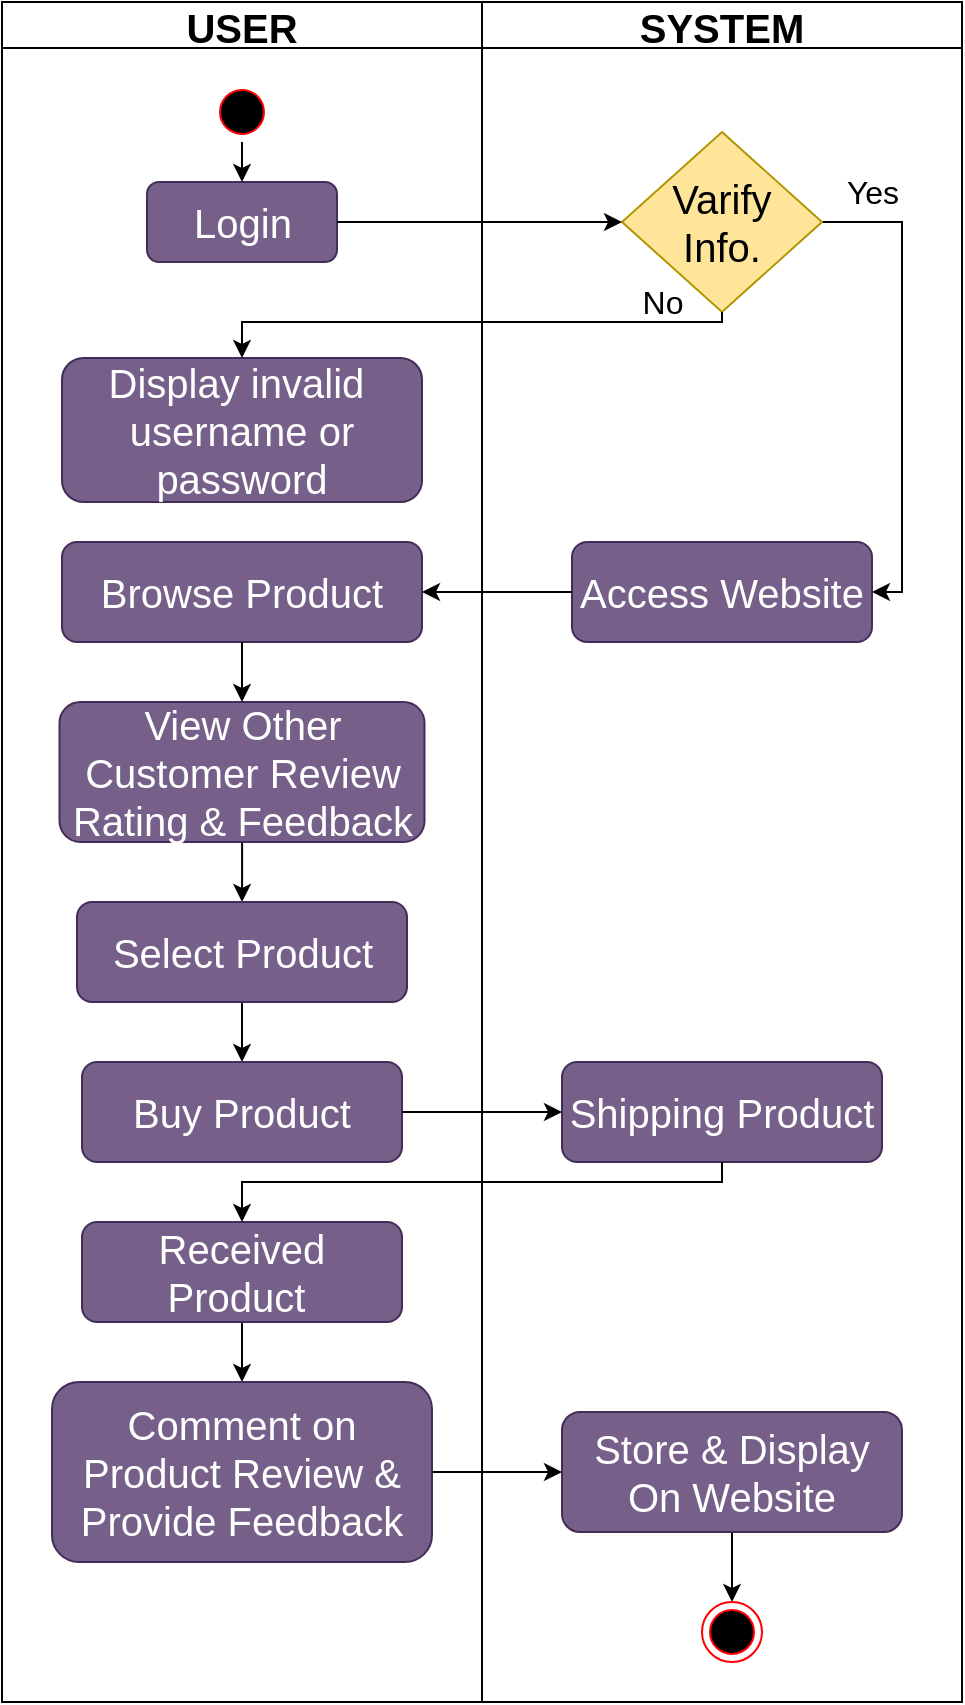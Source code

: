 <mxfile version="22.0.2" type="device">
  <diagram id="aZWZNbnp2wRuomAd9TVv" name="Page-1">
    <mxGraphModel dx="1050" dy="621" grid="1" gridSize="10" guides="1" tooltips="1" connect="1" arrows="1" fold="1" page="1" pageScale="1" pageWidth="850" pageHeight="1100" math="0" shadow="0">
      <root>
        <mxCell id="0" />
        <mxCell id="1" parent="0" />
        <mxCell id="93EJAsJtLHrSaoIDrDG1-1" value="" style="rounded=0;whiteSpace=wrap;html=1;" parent="1" vertex="1">
          <mxGeometry x="120" y="100" width="480" height="850" as="geometry" />
        </mxCell>
        <mxCell id="mn1z5Nxq2sivwWqTaE9m-21" value="USER" style="swimlane;startSize=23;fontSize=20;" parent="1" vertex="1">
          <mxGeometry x="120" y="100" width="240" height="850" as="geometry" />
        </mxCell>
        <mxCell id="mn1z5Nxq2sivwWqTaE9m-25" value="Login" style="rounded=1;whiteSpace=wrap;html=1;fontSize=20;fillColor=#76608a;fontColor=#ffffff;strokeColor=#432D57;" parent="mn1z5Nxq2sivwWqTaE9m-21" vertex="1">
          <mxGeometry x="72.5" y="90" width="95" height="40" as="geometry" />
        </mxCell>
        <mxCell id="mn1z5Nxq2sivwWqTaE9m-40" value="Browse Product" style="rounded=1;whiteSpace=wrap;html=1;fontSize=20;fillColor=#76608a;fontColor=#ffffff;strokeColor=#432D57;" parent="mn1z5Nxq2sivwWqTaE9m-21" vertex="1">
          <mxGeometry x="30" y="270" width="180" height="50" as="geometry" />
        </mxCell>
        <mxCell id="mn1z5Nxq2sivwWqTaE9m-45" style="edgeStyle=orthogonalEdgeStyle;rounded=0;orthogonalLoop=1;jettySize=auto;html=1;entryX=0.5;entryY=0;entryDx=0;entryDy=0;" parent="mn1z5Nxq2sivwWqTaE9m-21" source="mn1z5Nxq2sivwWqTaE9m-42" target="mn1z5Nxq2sivwWqTaE9m-43" edge="1">
          <mxGeometry relative="1" as="geometry" />
        </mxCell>
        <mxCell id="mn1z5Nxq2sivwWqTaE9m-42" value="View Other Customer Review Rating &amp;amp; Feedback" style="rounded=1;whiteSpace=wrap;html=1;fontSize=20;fillColor=#76608a;fontColor=#ffffff;strokeColor=#432D57;" parent="mn1z5Nxq2sivwWqTaE9m-21" vertex="1">
          <mxGeometry x="28.75" y="350" width="182.5" height="70" as="geometry" />
        </mxCell>
        <mxCell id="mn1z5Nxq2sivwWqTaE9m-41" style="edgeStyle=orthogonalEdgeStyle;rounded=0;orthogonalLoop=1;jettySize=auto;html=1;entryX=0.5;entryY=0;entryDx=0;entryDy=0;" parent="mn1z5Nxq2sivwWqTaE9m-21" source="mn1z5Nxq2sivwWqTaE9m-40" target="mn1z5Nxq2sivwWqTaE9m-42" edge="1">
          <mxGeometry relative="1" as="geometry">
            <mxPoint x="120" y="330" as="targetPoint" />
          </mxGeometry>
        </mxCell>
        <mxCell id="mn1z5Nxq2sivwWqTaE9m-24" style="edgeStyle=orthogonalEdgeStyle;rounded=0;orthogonalLoop=1;jettySize=auto;html=1;exitX=0.5;exitY=1;exitDx=0;exitDy=0;exitPerimeter=0;entryX=0.5;entryY=0;entryDx=0;entryDy=0;" parent="mn1z5Nxq2sivwWqTaE9m-21" target="mn1z5Nxq2sivwWqTaE9m-25" edge="1">
          <mxGeometry relative="1" as="geometry">
            <mxPoint x="120" y="90" as="targetPoint" />
            <mxPoint x="120" y="70" as="sourcePoint" />
          </mxGeometry>
        </mxCell>
        <mxCell id="mn1z5Nxq2sivwWqTaE9m-46" style="edgeStyle=orthogonalEdgeStyle;rounded=0;orthogonalLoop=1;jettySize=auto;html=1;exitX=0.5;exitY=1;exitDx=0;exitDy=0;entryX=0.5;entryY=0;entryDx=0;entryDy=0;" parent="mn1z5Nxq2sivwWqTaE9m-21" source="mn1z5Nxq2sivwWqTaE9m-43" target="mn1z5Nxq2sivwWqTaE9m-44" edge="1">
          <mxGeometry relative="1" as="geometry" />
        </mxCell>
        <mxCell id="mn1z5Nxq2sivwWqTaE9m-43" value="Select Product" style="rounded=1;whiteSpace=wrap;html=1;fontSize=20;fillColor=#76608a;fontColor=#ffffff;strokeColor=#432D57;" parent="mn1z5Nxq2sivwWqTaE9m-21" vertex="1">
          <mxGeometry x="37.5" y="450" width="165" height="50" as="geometry" />
        </mxCell>
        <mxCell id="mn1z5Nxq2sivwWqTaE9m-44" value="Buy Product" style="rounded=1;whiteSpace=wrap;html=1;fontSize=20;fillColor=#76608a;fontColor=#ffffff;strokeColor=#432D57;" parent="mn1z5Nxq2sivwWqTaE9m-21" vertex="1">
          <mxGeometry x="40" y="530" width="160" height="50" as="geometry" />
        </mxCell>
        <mxCell id="mn1z5Nxq2sivwWqTaE9m-54" style="edgeStyle=orthogonalEdgeStyle;rounded=0;orthogonalLoop=1;jettySize=auto;html=1;entryX=0.5;entryY=0;entryDx=0;entryDy=0;" parent="mn1z5Nxq2sivwWqTaE9m-21" source="mn1z5Nxq2sivwWqTaE9m-51" target="mn1z5Nxq2sivwWqTaE9m-53" edge="1">
          <mxGeometry relative="1" as="geometry" />
        </mxCell>
        <mxCell id="mn1z5Nxq2sivwWqTaE9m-51" value="Received Product&amp;nbsp;" style="rounded=1;whiteSpace=wrap;html=1;fontSize=20;fillColor=#76608a;fontColor=#ffffff;strokeColor=#432D57;" parent="mn1z5Nxq2sivwWqTaE9m-21" vertex="1">
          <mxGeometry x="40" y="610" width="160" height="50" as="geometry" />
        </mxCell>
        <mxCell id="mn1z5Nxq2sivwWqTaE9m-53" value="Comment on Product Review &amp;amp;&lt;br style=&quot;font-size: 20px;&quot;&gt;Provide Feedback" style="rounded=1;whiteSpace=wrap;html=1;fontSize=20;fillColor=#76608a;fontColor=#ffffff;strokeColor=#432D57;" parent="mn1z5Nxq2sivwWqTaE9m-21" vertex="1">
          <mxGeometry x="25" y="690" width="190" height="90" as="geometry" />
        </mxCell>
        <mxCell id="EpO23N5NBrwdJudc3hap-1" value="" style="ellipse;html=1;shape=startState;fillColor=#000000;strokeColor=#ff0000;" parent="mn1z5Nxq2sivwWqTaE9m-21" vertex="1">
          <mxGeometry x="105" y="40" width="30" height="30" as="geometry" />
        </mxCell>
        <mxCell id="mn1z5Nxq2sivwWqTaE9m-38" value="Display invalid&amp;nbsp;&lt;br style=&quot;font-size: 20px;&quot;&gt;username or password" style="rounded=1;whiteSpace=wrap;html=1;fontSize=20;fillColor=#76608a;fontColor=#ffffff;strokeColor=#432D57;" parent="mn1z5Nxq2sivwWqTaE9m-21" vertex="1">
          <mxGeometry x="30" y="178" width="180" height="72" as="geometry" />
        </mxCell>
        <mxCell id="mn1z5Nxq2sivwWqTaE9m-22" value="SYSTEM" style="swimlane;fontSize=20;" parent="1" vertex="1">
          <mxGeometry x="360" y="100" width="240" height="850" as="geometry" />
        </mxCell>
        <mxCell id="mn1z5Nxq2sivwWqTaE9m-27" value="Access Website" style="rounded=1;whiteSpace=wrap;html=1;fontSize=20;fillColor=#76608a;fontColor=#ffffff;strokeColor=#432D57;" parent="mn1z5Nxq2sivwWqTaE9m-22" vertex="1">
          <mxGeometry x="45" y="270" width="150" height="50" as="geometry" />
        </mxCell>
        <mxCell id="EpO23N5NBrwdJudc3hap-3" style="edgeStyle=orthogonalEdgeStyle;rounded=0;orthogonalLoop=1;jettySize=auto;html=1;exitX=1;exitY=0.5;exitDx=0;exitDy=0;entryX=1;entryY=0.5;entryDx=0;entryDy=0;" parent="mn1z5Nxq2sivwWqTaE9m-22" source="mn1z5Nxq2sivwWqTaE9m-28" target="mn1z5Nxq2sivwWqTaE9m-27" edge="1">
          <mxGeometry relative="1" as="geometry">
            <Array as="points">
              <mxPoint x="210" y="110" />
              <mxPoint x="210" y="295" />
            </Array>
          </mxGeometry>
        </mxCell>
        <mxCell id="mn1z5Nxq2sivwWqTaE9m-28" value="Varify&lt;br&gt;Info." style="rhombus;whiteSpace=wrap;html=1;fontSize=20;fillColor=#FFE599;fontColor=#000000;strokeColor=#B09500;" parent="mn1z5Nxq2sivwWqTaE9m-22" vertex="1">
          <mxGeometry x="70" y="65" width="100" height="90" as="geometry" />
        </mxCell>
        <mxCell id="mn1z5Nxq2sivwWqTaE9m-33" value="Yes" style="text;html=1;align=center;verticalAlign=middle;resizable=0;points=[];autosize=1;fontSize=16;" parent="mn1z5Nxq2sivwWqTaE9m-22" vertex="1">
          <mxGeometry x="170" y="80" width="50" height="30" as="geometry" />
        </mxCell>
        <mxCell id="mn1z5Nxq2sivwWqTaE9m-34" value="No" style="text;html=1;align=center;verticalAlign=middle;resizable=0;points=[];autosize=1;fontSize=16;" parent="mn1z5Nxq2sivwWqTaE9m-22" vertex="1">
          <mxGeometry x="70" y="135" width="40" height="30" as="geometry" />
        </mxCell>
        <mxCell id="mn1z5Nxq2sivwWqTaE9m-49" value="Shipping Product" style="rounded=1;whiteSpace=wrap;html=1;fontSize=20;fillColor=#76608a;fontColor=#ffffff;strokeColor=#432D57;" parent="mn1z5Nxq2sivwWqTaE9m-22" vertex="1">
          <mxGeometry x="40" y="530" width="160" height="50" as="geometry" />
        </mxCell>
        <mxCell id="mn1z5Nxq2sivwWqTaE9m-58" style="edgeStyle=orthogonalEdgeStyle;rounded=0;orthogonalLoop=1;jettySize=auto;html=1;entryX=0.5;entryY=0;entryDx=0;entryDy=0;" parent="mn1z5Nxq2sivwWqTaE9m-22" source="mn1z5Nxq2sivwWqTaE9m-55" target="mn1z5Nxq2sivwWqTaE9m-57" edge="1">
          <mxGeometry relative="1" as="geometry" />
        </mxCell>
        <mxCell id="mn1z5Nxq2sivwWqTaE9m-55" value="Store &amp;amp; Display On Website" style="rounded=1;whiteSpace=wrap;html=1;fontSize=20;fillColor=#76608a;fontColor=#ffffff;strokeColor=#432D57;" parent="mn1z5Nxq2sivwWqTaE9m-22" vertex="1">
          <mxGeometry x="40" y="705" width="170" height="60" as="geometry" />
        </mxCell>
        <mxCell id="mn1z5Nxq2sivwWqTaE9m-57" value="" style="ellipse;html=1;shape=endState;fillColor=#000000;strokeColor=#ff0000;" parent="mn1z5Nxq2sivwWqTaE9m-22" vertex="1">
          <mxGeometry x="110" y="800" width="30" height="30" as="geometry" />
        </mxCell>
        <mxCell id="mn1z5Nxq2sivwWqTaE9m-30" style="edgeStyle=orthogonalEdgeStyle;rounded=0;orthogonalLoop=1;jettySize=auto;html=1;entryX=0;entryY=0.5;entryDx=0;entryDy=0;" parent="1" source="mn1z5Nxq2sivwWqTaE9m-25" target="mn1z5Nxq2sivwWqTaE9m-28" edge="1">
          <mxGeometry relative="1" as="geometry">
            <mxPoint x="420" y="190" as="targetPoint" />
          </mxGeometry>
        </mxCell>
        <mxCell id="mn1z5Nxq2sivwWqTaE9m-39" style="edgeStyle=orthogonalEdgeStyle;rounded=0;orthogonalLoop=1;jettySize=auto;html=1;entryX=1;entryY=0.5;entryDx=0;entryDy=0;" parent="1" source="mn1z5Nxq2sivwWqTaE9m-27" target="mn1z5Nxq2sivwWqTaE9m-40" edge="1">
          <mxGeometry relative="1" as="geometry">
            <mxPoint x="310" y="380" as="targetPoint" />
          </mxGeometry>
        </mxCell>
        <mxCell id="mn1z5Nxq2sivwWqTaE9m-50" style="edgeStyle=orthogonalEdgeStyle;rounded=0;orthogonalLoop=1;jettySize=auto;html=1;entryX=0;entryY=0.5;entryDx=0;entryDy=0;" parent="1" source="mn1z5Nxq2sivwWqTaE9m-44" target="mn1z5Nxq2sivwWqTaE9m-49" edge="1">
          <mxGeometry relative="1" as="geometry" />
        </mxCell>
        <mxCell id="mn1z5Nxq2sivwWqTaE9m-52" style="edgeStyle=orthogonalEdgeStyle;rounded=0;orthogonalLoop=1;jettySize=auto;html=1;" parent="1" source="mn1z5Nxq2sivwWqTaE9m-49" target="mn1z5Nxq2sivwWqTaE9m-51" edge="1">
          <mxGeometry relative="1" as="geometry">
            <Array as="points">
              <mxPoint x="480" y="690" />
              <mxPoint x="240" y="690" />
            </Array>
          </mxGeometry>
        </mxCell>
        <mxCell id="mn1z5Nxq2sivwWqTaE9m-56" style="edgeStyle=orthogonalEdgeStyle;rounded=0;orthogonalLoop=1;jettySize=auto;html=1;entryX=0;entryY=0.5;entryDx=0;entryDy=0;" parent="1" source="mn1z5Nxq2sivwWqTaE9m-53" target="mn1z5Nxq2sivwWqTaE9m-55" edge="1">
          <mxGeometry relative="1" as="geometry" />
        </mxCell>
        <mxCell id="mn1z5Nxq2sivwWqTaE9m-37" style="edgeStyle=orthogonalEdgeStyle;rounded=0;orthogonalLoop=1;jettySize=auto;html=1;entryX=0.5;entryY=0;entryDx=0;entryDy=0;" parent="1" source="mn1z5Nxq2sivwWqTaE9m-28" target="mn1z5Nxq2sivwWqTaE9m-38" edge="1">
          <mxGeometry relative="1" as="geometry">
            <mxPoint x="490" y="260" as="targetPoint" />
            <Array as="points">
              <mxPoint x="480" y="260" />
              <mxPoint x="240" y="260" />
            </Array>
          </mxGeometry>
        </mxCell>
      </root>
    </mxGraphModel>
  </diagram>
</mxfile>
